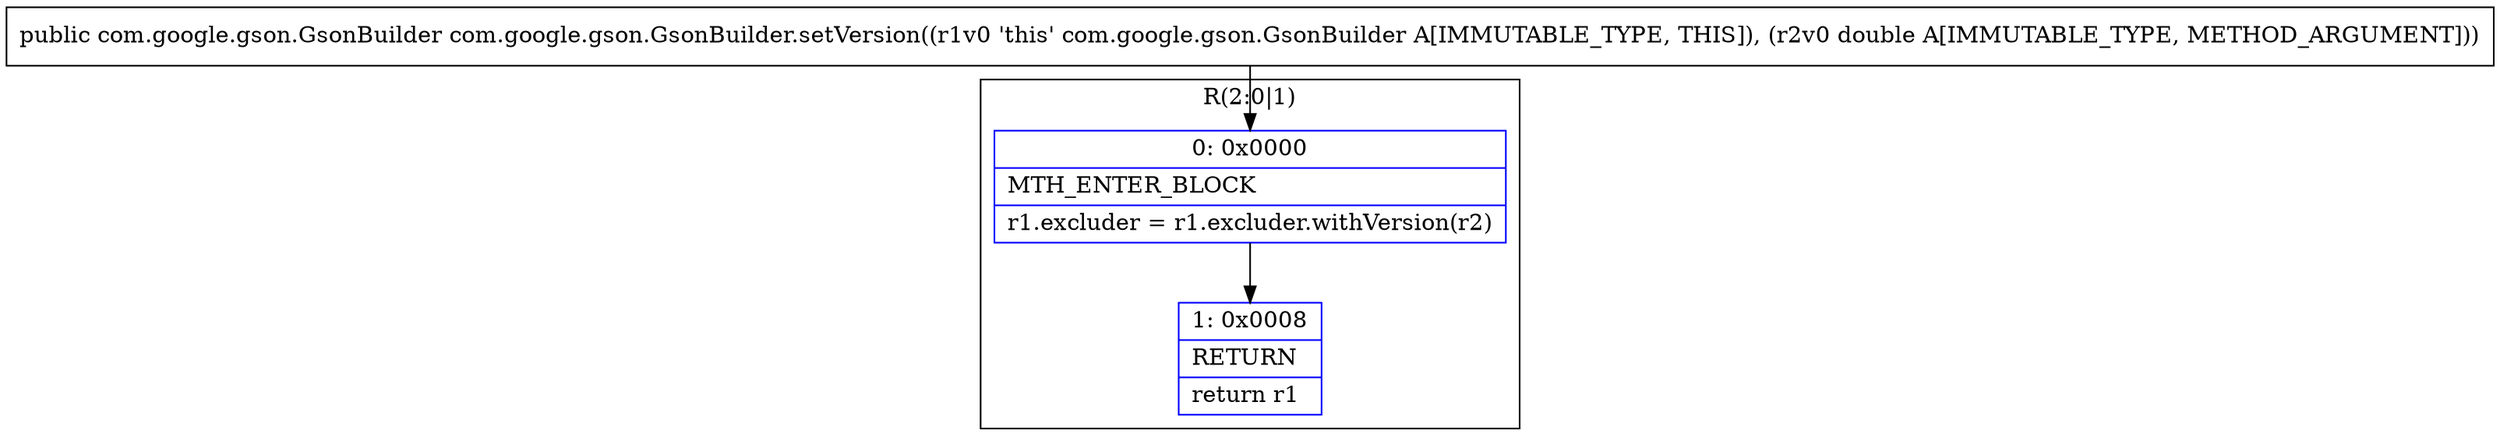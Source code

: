digraph "CFG forcom.google.gson.GsonBuilder.setVersion(D)Lcom\/google\/gson\/GsonBuilder;" {
subgraph cluster_Region_1156347049 {
label = "R(2:0|1)";
node [shape=record,color=blue];
Node_0 [shape=record,label="{0\:\ 0x0000|MTH_ENTER_BLOCK\l|r1.excluder = r1.excluder.withVersion(r2)\l}"];
Node_1 [shape=record,label="{1\:\ 0x0008|RETURN\l|return r1\l}"];
}
MethodNode[shape=record,label="{public com.google.gson.GsonBuilder com.google.gson.GsonBuilder.setVersion((r1v0 'this' com.google.gson.GsonBuilder A[IMMUTABLE_TYPE, THIS]), (r2v0 double A[IMMUTABLE_TYPE, METHOD_ARGUMENT])) }"];
MethodNode -> Node_0;
Node_0 -> Node_1;
}

